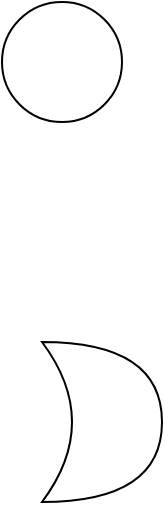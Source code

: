 <mxfile version="14.6.10" type="github">
  <diagram id="vB55CcmqypZbTLC28MuA" name="Page-1">
    <mxGraphModel dx="2062" dy="1101" grid="1" gridSize="10" guides="1" tooltips="1" connect="1" arrows="1" fold="1" page="1" pageScale="1" pageWidth="827" pageHeight="1169" math="0" shadow="0">
      <root>
        <mxCell id="0" />
        <mxCell id="1" parent="0" />
        <mxCell id="5Vi8D_bojMhF40to4ILd-1" value="" style="ellipse;whiteSpace=wrap;html=1;aspect=fixed;" parent="1" vertex="1">
          <mxGeometry x="230" y="330" width="60" height="60" as="geometry" />
        </mxCell>
        <mxCell id="awJzjbu2ppu-3NjoTyqy-1" value="" style="shape=xor;whiteSpace=wrap;html=1;" vertex="1" parent="1">
          <mxGeometry x="250" y="500" width="60" height="80" as="geometry" />
        </mxCell>
      </root>
    </mxGraphModel>
  </diagram>
</mxfile>
